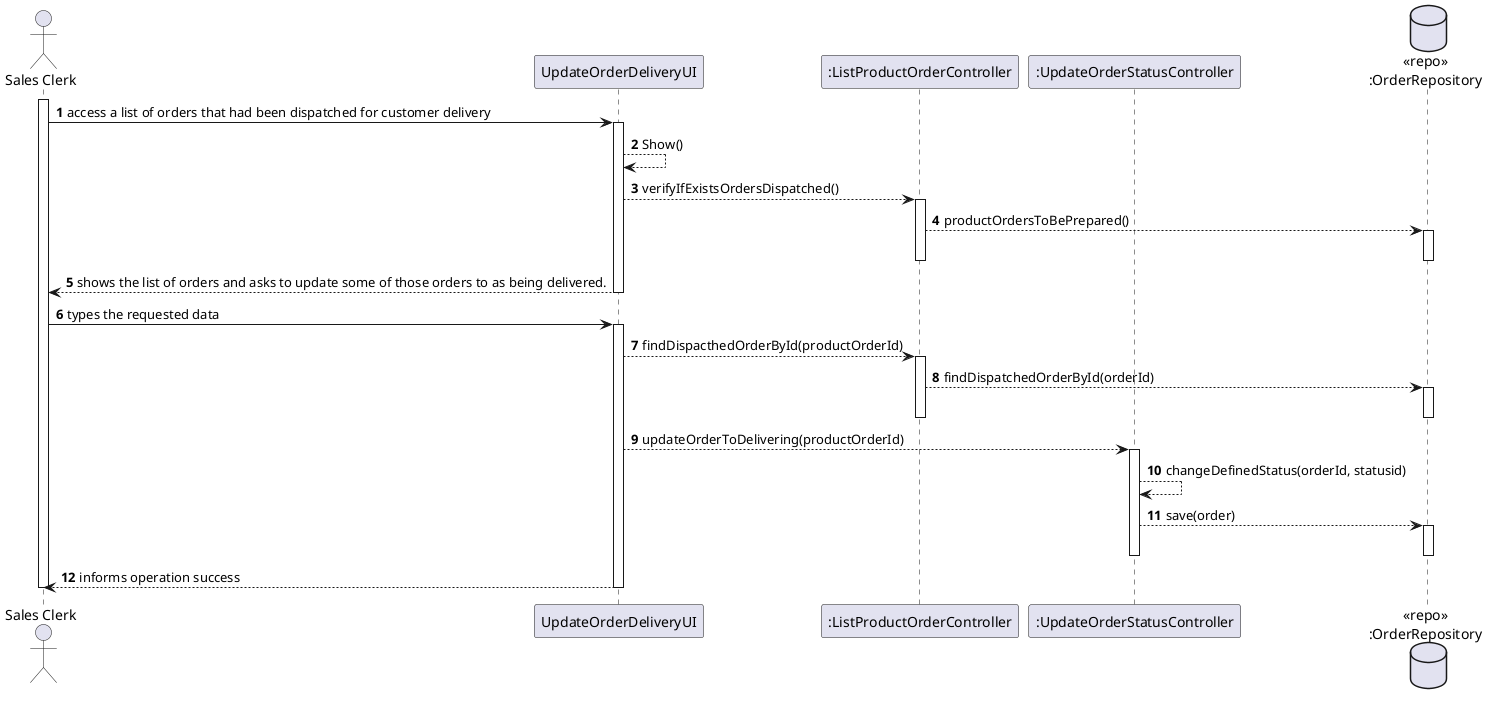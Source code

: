 @startuml
'https://plantuml.com/sequence-diagram

autonumber

actor "Sales Clerk" as WE
participant "UpdateOrderDeliveryUI" as UI
participant ":ListProductOrderController" as CONTROLLER1
participant ":UpdateOrderStatusController" as CONTROLLER2
database "<<repo>>\n:OrderRepository" as REPO

activate WE

WE -> UI: access a list of orders that had been dispatched for customer delivery 
activate UI
UI --> UI: Show()
UI --> CONTROLLER1: verifyIfExistsOrdersDispatched()


activate CONTROLLER1


CONTROLLER1-->REPO: productOrdersToBePrepared()

activate REPO

deactivate CONTROLLER1



deactivate REPO

UI --> WE: shows the list of orders and asks to update some of those orders to as being delivered. 
deactivate UI
WE -> UI: types the requested data
activate UI

UI-->CONTROLLER1: findDispacthedOrderById(productOrderId)

activate CONTROLLER1

CONTROLLER1-->REPO: findDispatchedOrderById(orderId)

activate REPO

deactivate REPO

deactivate CONTROLLER1

UI--> CONTROLLER2: updateOrderToDelivering(productOrderId)

activate CONTROLLER2

CONTROLLER2-->CONTROLLER2: changeDefinedStatus(orderId, statusid)

CONTROLLER2-->REPO: save(order)

activate REPO

deactivate REPO

deactivate CONTROLLER2

UI --> WE: informs operation success

deactivate UI
deactivate WE

@enduml